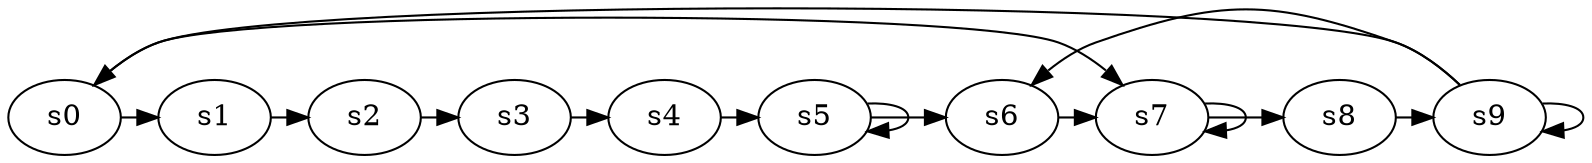 digraph game_0591_cycle_10 {
    s0 [name="s0", player=1];
    s1 [name="s1", player=0];
    s2 [name="s2", player=0];
    s3 [name="s3", player=1];
    s4 [name="s4", player=1, target=1];
    s5 [name="s5", player=1];
    s6 [name="s6", player=0];
    s7 [name="s7", player=1, target=1];
    s8 [name="s8", player=0];
    s9 [name="s9", player=0];

    s0 -> s1 [constraint="time % 6 == 5"];
    s1 -> s2 [constraint="time % 4 == 0 && !(time % 5 == 0)"];
    s2 -> s3 [constraint="time % 6 == 5"];
    s3 -> s4 [constraint="time % 6 == 1"];
    s4 -> s5 [constraint="time == 5 || time == 10 || time == 24"];
    s5 -> s6 [constraint="time == 1 || time == 5"];
    s6 -> s7 [constraint="time % 2 == 0"];
    s7 -> s8 [constraint="time == 3 || time == 7 || time == 9 || time == 10 || time == 15"];
    s8 -> s9 [constraint="time == 2 || time == 5 || time == 9 || time == 11 || time == 12 || time == 23"];
    s9 -> s0 [constraint="time == 0 || time == 1 || time == 4"];
    s0 -> s7 [constraint="time == 6 || time == 12"];
    s5 -> s5 [constraint="time % 3 == 0"];
    s7 -> s7 [constraint="time % 3 == 0"];
    s9 -> s9 [constraint="time % 2 == 0"];
    s9 -> s6 [constraint="time == 11 || time == 12 || time == 13"];
}
